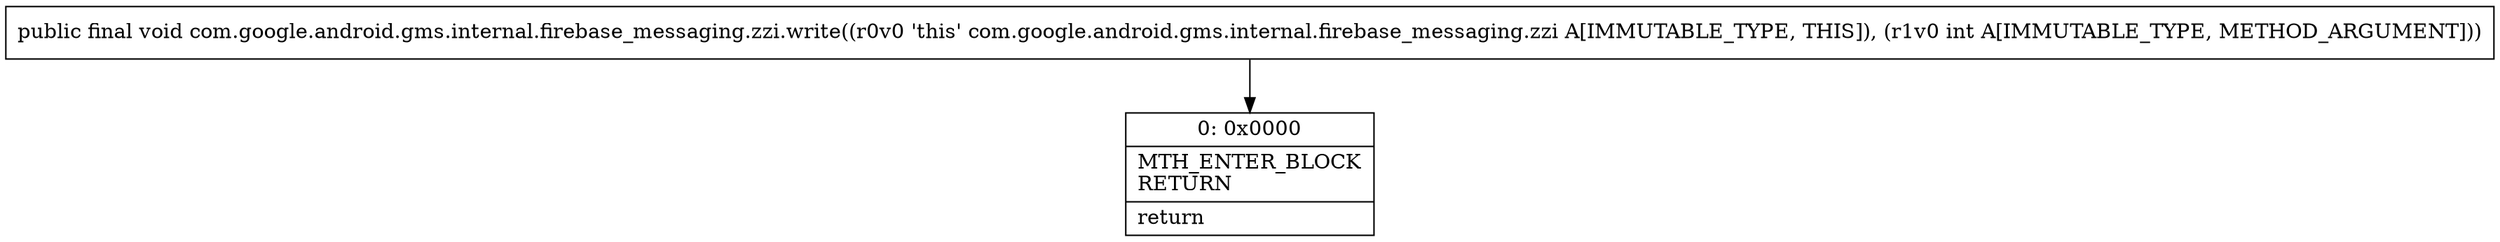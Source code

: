 digraph "CFG forcom.google.android.gms.internal.firebase_messaging.zzi.write(I)V" {
Node_0 [shape=record,label="{0\:\ 0x0000|MTH_ENTER_BLOCK\lRETURN\l|return\l}"];
MethodNode[shape=record,label="{public final void com.google.android.gms.internal.firebase_messaging.zzi.write((r0v0 'this' com.google.android.gms.internal.firebase_messaging.zzi A[IMMUTABLE_TYPE, THIS]), (r1v0 int A[IMMUTABLE_TYPE, METHOD_ARGUMENT])) }"];
MethodNode -> Node_0;
}

